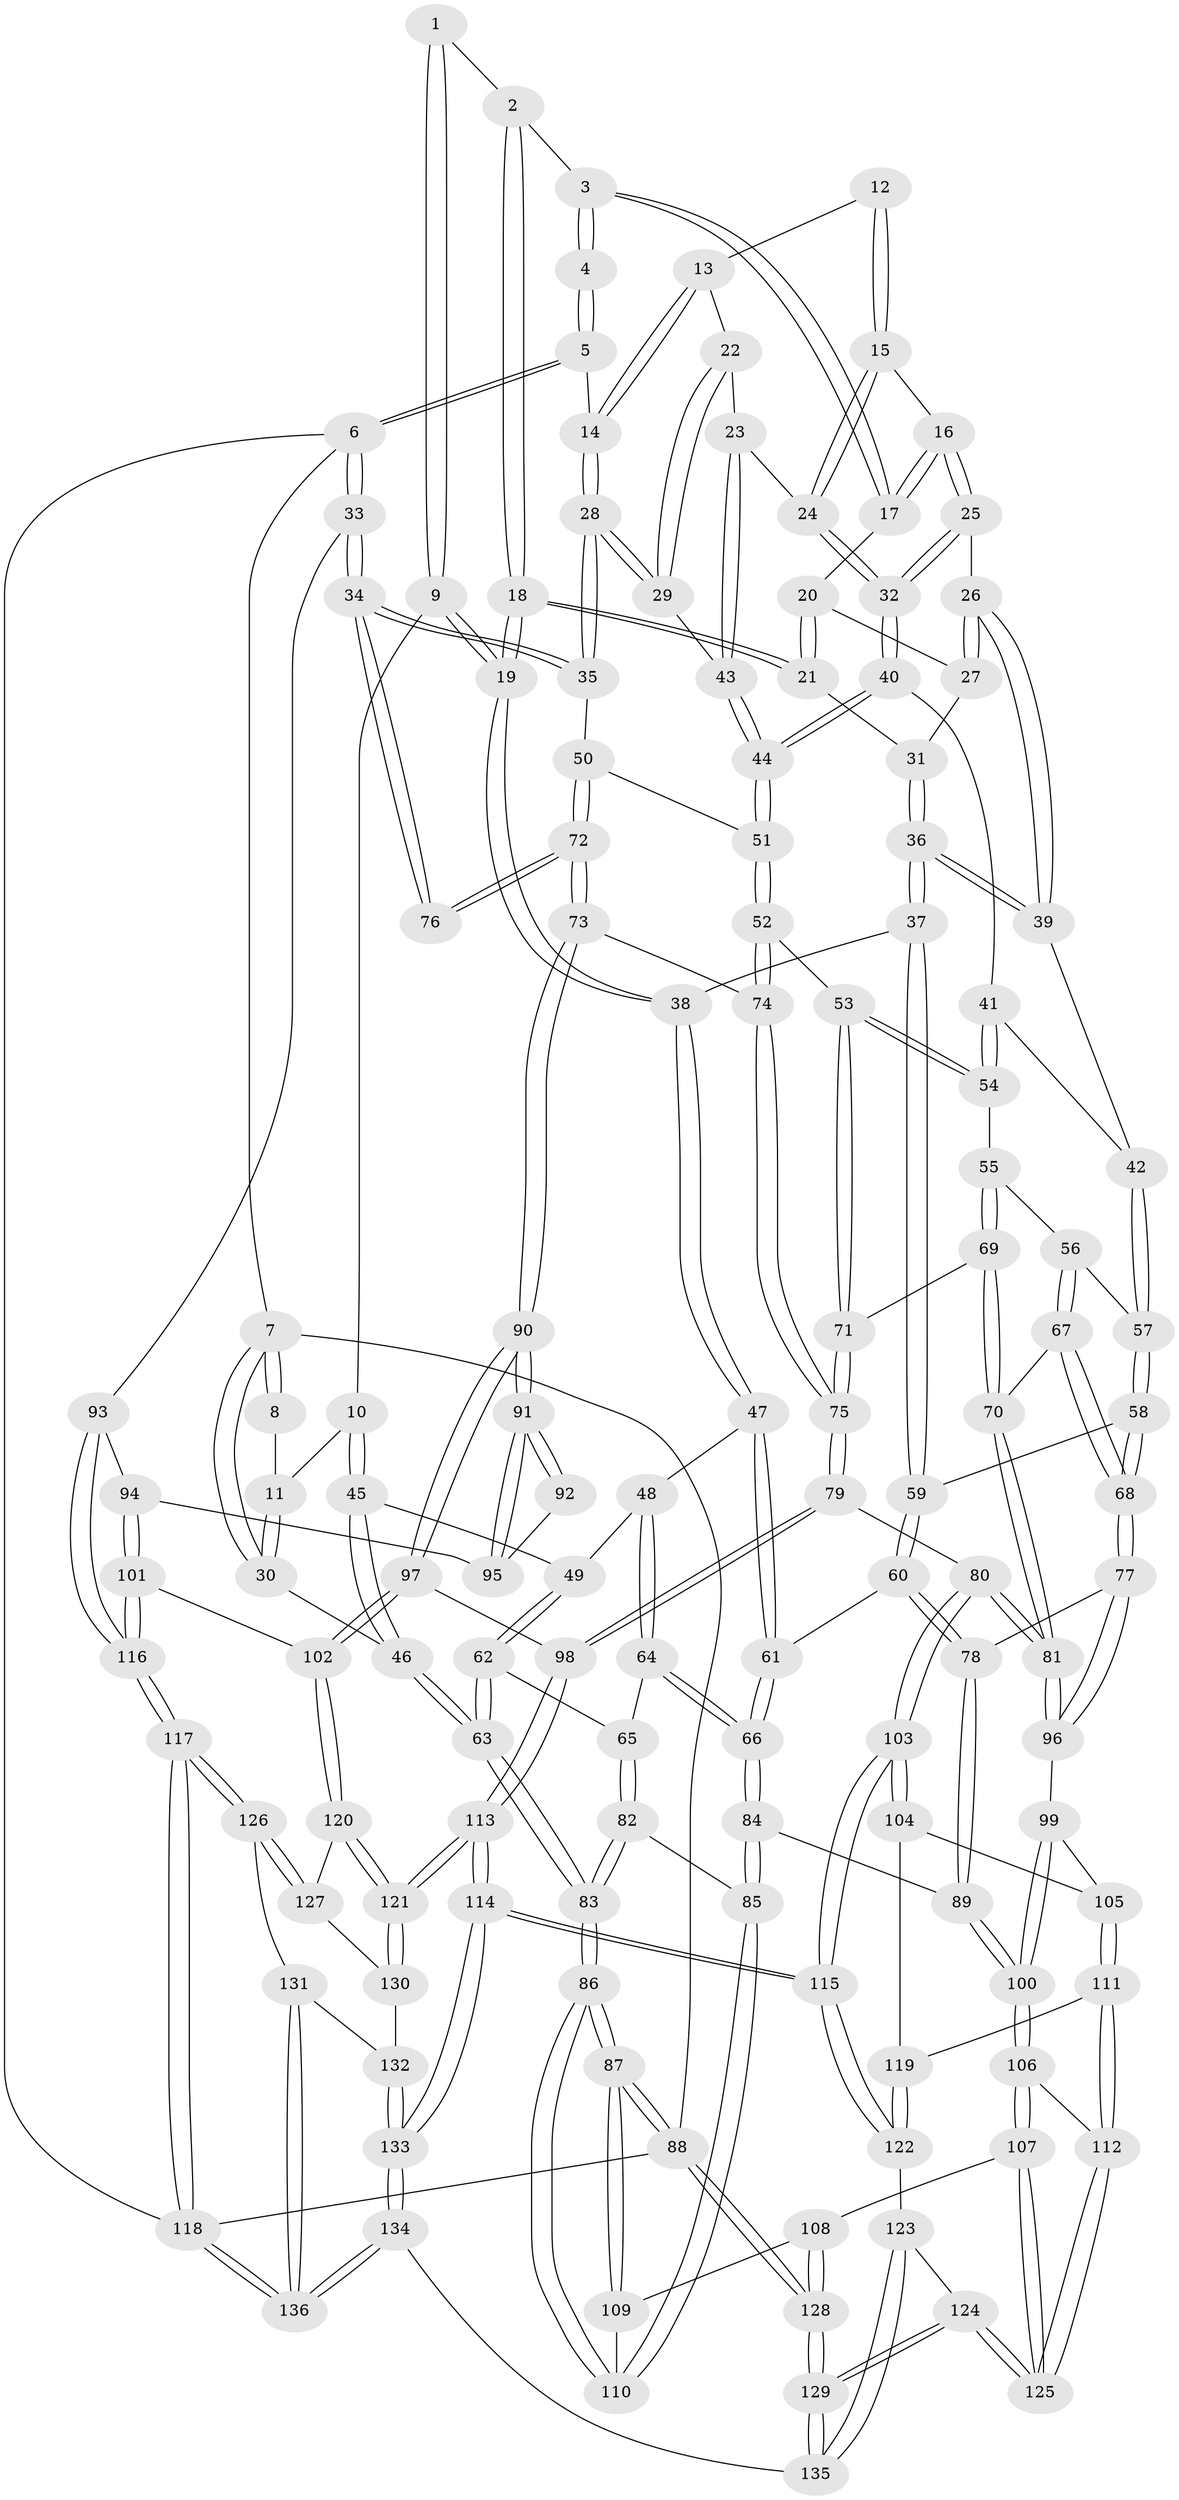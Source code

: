 // Generated by graph-tools (version 1.1) at 2025/03/03/09/25 03:03:27]
// undirected, 136 vertices, 337 edges
graph export_dot {
graph [start="1"]
  node [color=gray90,style=filled];
  1 [pos="+0.2137913224554378+0"];
  2 [pos="+0.3420478361592039+0"];
  3 [pos="+0.3784154024743227+0"];
  4 [pos="+0.6691658861434886+0"];
  5 [pos="+1+0"];
  6 [pos="+1+0"];
  7 [pos="+0+0"];
  8 [pos="+0.12900555796305144+0"];
  9 [pos="+0.13348251012959272+0.18409563763900896"];
  10 [pos="+0.12334676514177771+0.1824043349786518"];
  11 [pos="+0.06302634575021367+0.10696973704418472"];
  12 [pos="+0.6749527019908352+0"];
  13 [pos="+0.7692653395711707+0.04484477733605066"];
  14 [pos="+0.8844567163203143+0.12086211305135115"];
  15 [pos="+0.618333146710835+0.10475807787437319"];
  16 [pos="+0.46999741510173476+0.1132684336333335"];
  17 [pos="+0.40308679587664314+0"];
  18 [pos="+0.2515285350241216+0.14101477416974117"];
  19 [pos="+0.17970873353293104+0.21179987496410166"];
  20 [pos="+0.3662750535268969+0.10421967426047711"];
  21 [pos="+0.31455823827531953+0.1583602423812449"];
  22 [pos="+0.7523439199180973+0.11052100614090882"];
  23 [pos="+0.6492896354946737+0.16432630320565753"];
  24 [pos="+0.6209955317727406+0.11777558923408758"];
  25 [pos="+0.46852562414697213+0.15683932080788043"];
  26 [pos="+0.4340788429868061+0.17759306747839335"];
  27 [pos="+0.3751119957942012+0.1597196879301195"];
  28 [pos="+0.9351736722893953+0.30137194103106724"];
  29 [pos="+0.7829895903758612+0.23340730234081897"];
  30 [pos="+0+0.026845083091932065"];
  31 [pos="+0.34038722626703644+0.1788683913251632"];
  32 [pos="+0.511298886838167+0.20041237223755362"];
  33 [pos="+1+0.35623087978961054"];
  34 [pos="+0.9858975538695236+0.33093733999085095"];
  35 [pos="+0.9405200708757745+0.30725573739742607"];
  36 [pos="+0.3546233013052519+0.29852981246058996"];
  37 [pos="+0.34090249071996004+0.3054454776822627"];
  38 [pos="+0.1995601586065692+0.2637758488939278"];
  39 [pos="+0.36316216110327526+0.29724134122697493"];
  40 [pos="+0.5442693929209693+0.28408420891724795"];
  41 [pos="+0.5349161628273184+0.2895629295710359"];
  42 [pos="+0.40836192738279065+0.30932350180334534"];
  43 [pos="+0.6629972988790828+0.23164318591791072"];
  44 [pos="+0.607041670959713+0.2946556598361223"];
  45 [pos="+0.011123182912213838+0.2302256282817762"];
  46 [pos="+0+0.22506195366490478"];
  47 [pos="+0.1716301184706834+0.31837342081029774"];
  48 [pos="+0.11545695900212671+0.36836899885606184"];
  49 [pos="+0.07272209254542988+0.3648099619832951"];
  50 [pos="+0.7243391534357914+0.3906300273537331"];
  51 [pos="+0.6468156468482543+0.3840839379919776"];
  52 [pos="+0.6462292058290982+0.3853030173285021"];
  53 [pos="+0.5697211168783997+0.4341933837252315"];
  54 [pos="+0.49815303409498474+0.4106394876187007"];
  55 [pos="+0.4784498384223601+0.4219619895702746"];
  56 [pos="+0.46311578204353526+0.4180820204249327"];
  57 [pos="+0.453818846495388+0.4136146169017761"];
  58 [pos="+0.3488604896753453+0.4525247165225331"];
  59 [pos="+0.3247847527683189+0.44014784185969913"];
  60 [pos="+0.28666916318760943+0.4606479431804793"];
  61 [pos="+0.2608986466426983+0.4563514813746577"];
  62 [pos="+0+0.40289058784330667"];
  63 [pos="+0+0.4051433082646742"];
  64 [pos="+0.13103215108061098+0.4519359178250675"];
  65 [pos="+0.06532894365776391+0.4941430358385346"];
  66 [pos="+0.17299364074100393+0.4859499659674029"];
  67 [pos="+0.41373725201208716+0.5066219288806477"];
  68 [pos="+0.39667101958628515+0.5102187564010247"];
  69 [pos="+0.4901354733574448+0.4926860337349608"];
  70 [pos="+0.47936552192732446+0.5055885002776714"];
  71 [pos="+0.552663673540957+0.4911377276660447"];
  72 [pos="+0.752637941796126+0.508006404551447"];
  73 [pos="+0.7386160956954911+0.5399154347354468"];
  74 [pos="+0.6563869988552549+0.5163431409901967"];
  75 [pos="+0.5987999541857194+0.5571468427950339"];
  76 [pos="+0.9101639820061659+0.4145788495590495"];
  77 [pos="+0.39296509375480776+0.5427285249110627"];
  78 [pos="+0.2804752029549501+0.5963063476599804"];
  79 [pos="+0.5824326119531964+0.602835893537313"];
  80 [pos="+0.5282501268566028+0.6393441992830856"];
  81 [pos="+0.5052404939974547+0.6251505994077945"];
  82 [pos="+0.04377802993118549+0.5664311433131901"];
  83 [pos="+0+0.5955164630333015"];
  84 [pos="+0.16291559193666783+0.6129292526604847"];
  85 [pos="+0.1382705159210182+0.6255861572513581"];
  86 [pos="+0+0.6424290159599211"];
  87 [pos="+0+0.671879231626862"];
  88 [pos="+0+1"];
  89 [pos="+0.2673223394811286+0.6245403482541496"];
  90 [pos="+0.7847470918645152+0.6325362803374805"];
  91 [pos="+0.794554075074246+0.6275200917694359"];
  92 [pos="+0.8758516070473653+0.4815590173924163"];
  93 [pos="+1+0.5038695400949277"];
  94 [pos="+0.9549649159874628+0.6106424192174451"];
  95 [pos="+0.8901547333192332+0.6159254139296237"];
  96 [pos="+0.43223590168157167+0.6141954864210163"];
  97 [pos="+0.7702601680945392+0.6662347682897752"];
  98 [pos="+0.7459168309665343+0.6773900483590167"];
  99 [pos="+0.3768294268512842+0.65160934192435"];
  100 [pos="+0.28438402395514+0.6470821138307424"];
  101 [pos="+0.919464824492377+0.7274975522242589"];
  102 [pos="+0.8595938363416802+0.7652042985364191"];
  103 [pos="+0.5280582111179916+0.7602016804413518"];
  104 [pos="+0.4398438062919051+0.7358096895580111"];
  105 [pos="+0.39673604103571125+0.7046570780923519"];
  106 [pos="+0.28438410158490424+0.6475531017368032"];
  107 [pos="+0.16272231528504796+0.7831362837871412"];
  108 [pos="+0.12110930171526667+0.7764936406840255"];
  109 [pos="+0.11510628879028437+0.7472283081696155"];
  110 [pos="+0.1164697923953734+0.6877963299744843"];
  111 [pos="+0.34100938027616995+0.7548433650512657"];
  112 [pos="+0.2993518203500164+0.7491169493953084"];
  113 [pos="+0.6191903491154424+0.843871589950655"];
  114 [pos="+0.5975203595481456+0.8566393141406228"];
  115 [pos="+0.5568789392827322+0.832874161938677"];
  116 [pos="+1+0.7945877188999333"];
  117 [pos="+1+1"];
  118 [pos="+1+1"];
  119 [pos="+0.36649189077851435+0.7714384732648749"];
  120 [pos="+0.8644069613762747+0.8027065870523624"];
  121 [pos="+0.6468913836352691+0.8455874296589656"];
  122 [pos="+0.4197208399770841+0.8748544061412308"];
  123 [pos="+0.39908764788601553+0.8893596211004288"];
  124 [pos="+0.2901299491965439+0.8976811567354983"];
  125 [pos="+0.2577054143562051+0.8150483407249367"];
  126 [pos="+0.9601588503233904+0.9033332613326357"];
  127 [pos="+0.875805058989422+0.8277973725066133"];
  128 [pos="+0+1"];
  129 [pos="+0.025594532454595583+1"];
  130 [pos="+0.7936403735928623+0.8864284589782702"];
  131 [pos="+0.8133886296944913+0.952401170602834"];
  132 [pos="+0.795090197377384+0.9311031326049449"];
  133 [pos="+0.616635555532893+0.9618403358248655"];
  134 [pos="+0.6233544528579176+1"];
  135 [pos="+0.4450100446125369+1"];
  136 [pos="+0.7366143978129075+1"];
  1 -- 2;
  1 -- 9;
  1 -- 9;
  2 -- 3;
  2 -- 18;
  2 -- 18;
  3 -- 4;
  3 -- 4;
  3 -- 17;
  3 -- 17;
  4 -- 5;
  4 -- 5;
  5 -- 6;
  5 -- 6;
  5 -- 14;
  6 -- 7;
  6 -- 33;
  6 -- 33;
  6 -- 118;
  7 -- 8;
  7 -- 8;
  7 -- 30;
  7 -- 30;
  7 -- 88;
  8 -- 11;
  9 -- 10;
  9 -- 19;
  9 -- 19;
  10 -- 11;
  10 -- 45;
  10 -- 45;
  11 -- 30;
  11 -- 30;
  12 -- 13;
  12 -- 15;
  12 -- 15;
  13 -- 14;
  13 -- 14;
  13 -- 22;
  14 -- 28;
  14 -- 28;
  15 -- 16;
  15 -- 24;
  15 -- 24;
  16 -- 17;
  16 -- 17;
  16 -- 25;
  16 -- 25;
  17 -- 20;
  18 -- 19;
  18 -- 19;
  18 -- 21;
  18 -- 21;
  19 -- 38;
  19 -- 38;
  20 -- 21;
  20 -- 21;
  20 -- 27;
  21 -- 31;
  22 -- 23;
  22 -- 29;
  22 -- 29;
  23 -- 24;
  23 -- 43;
  23 -- 43;
  24 -- 32;
  24 -- 32;
  25 -- 26;
  25 -- 32;
  25 -- 32;
  26 -- 27;
  26 -- 27;
  26 -- 39;
  26 -- 39;
  27 -- 31;
  28 -- 29;
  28 -- 29;
  28 -- 35;
  28 -- 35;
  29 -- 43;
  30 -- 46;
  31 -- 36;
  31 -- 36;
  32 -- 40;
  32 -- 40;
  33 -- 34;
  33 -- 34;
  33 -- 93;
  34 -- 35;
  34 -- 35;
  34 -- 76;
  34 -- 76;
  35 -- 50;
  36 -- 37;
  36 -- 37;
  36 -- 39;
  36 -- 39;
  37 -- 38;
  37 -- 59;
  37 -- 59;
  38 -- 47;
  38 -- 47;
  39 -- 42;
  40 -- 41;
  40 -- 44;
  40 -- 44;
  41 -- 42;
  41 -- 54;
  41 -- 54;
  42 -- 57;
  42 -- 57;
  43 -- 44;
  43 -- 44;
  44 -- 51;
  44 -- 51;
  45 -- 46;
  45 -- 46;
  45 -- 49;
  46 -- 63;
  46 -- 63;
  47 -- 48;
  47 -- 61;
  47 -- 61;
  48 -- 49;
  48 -- 64;
  48 -- 64;
  49 -- 62;
  49 -- 62;
  50 -- 51;
  50 -- 72;
  50 -- 72;
  51 -- 52;
  51 -- 52;
  52 -- 53;
  52 -- 74;
  52 -- 74;
  53 -- 54;
  53 -- 54;
  53 -- 71;
  53 -- 71;
  54 -- 55;
  55 -- 56;
  55 -- 69;
  55 -- 69;
  56 -- 57;
  56 -- 67;
  56 -- 67;
  57 -- 58;
  57 -- 58;
  58 -- 59;
  58 -- 68;
  58 -- 68;
  59 -- 60;
  59 -- 60;
  60 -- 61;
  60 -- 78;
  60 -- 78;
  61 -- 66;
  61 -- 66;
  62 -- 63;
  62 -- 63;
  62 -- 65;
  63 -- 83;
  63 -- 83;
  64 -- 65;
  64 -- 66;
  64 -- 66;
  65 -- 82;
  65 -- 82;
  66 -- 84;
  66 -- 84;
  67 -- 68;
  67 -- 68;
  67 -- 70;
  68 -- 77;
  68 -- 77;
  69 -- 70;
  69 -- 70;
  69 -- 71;
  70 -- 81;
  70 -- 81;
  71 -- 75;
  71 -- 75;
  72 -- 73;
  72 -- 73;
  72 -- 76;
  72 -- 76;
  73 -- 74;
  73 -- 90;
  73 -- 90;
  74 -- 75;
  74 -- 75;
  75 -- 79;
  75 -- 79;
  77 -- 78;
  77 -- 96;
  77 -- 96;
  78 -- 89;
  78 -- 89;
  79 -- 80;
  79 -- 98;
  79 -- 98;
  80 -- 81;
  80 -- 81;
  80 -- 103;
  80 -- 103;
  81 -- 96;
  81 -- 96;
  82 -- 83;
  82 -- 83;
  82 -- 85;
  83 -- 86;
  83 -- 86;
  84 -- 85;
  84 -- 85;
  84 -- 89;
  85 -- 110;
  85 -- 110;
  86 -- 87;
  86 -- 87;
  86 -- 110;
  86 -- 110;
  87 -- 88;
  87 -- 88;
  87 -- 109;
  87 -- 109;
  88 -- 128;
  88 -- 128;
  88 -- 118;
  89 -- 100;
  89 -- 100;
  90 -- 91;
  90 -- 91;
  90 -- 97;
  90 -- 97;
  91 -- 92;
  91 -- 92;
  91 -- 95;
  91 -- 95;
  92 -- 95;
  93 -- 94;
  93 -- 116;
  93 -- 116;
  94 -- 95;
  94 -- 101;
  94 -- 101;
  96 -- 99;
  97 -- 98;
  97 -- 102;
  97 -- 102;
  98 -- 113;
  98 -- 113;
  99 -- 100;
  99 -- 100;
  99 -- 105;
  100 -- 106;
  100 -- 106;
  101 -- 102;
  101 -- 116;
  101 -- 116;
  102 -- 120;
  102 -- 120;
  103 -- 104;
  103 -- 104;
  103 -- 115;
  103 -- 115;
  104 -- 105;
  104 -- 119;
  105 -- 111;
  105 -- 111;
  106 -- 107;
  106 -- 107;
  106 -- 112;
  107 -- 108;
  107 -- 125;
  107 -- 125;
  108 -- 109;
  108 -- 128;
  108 -- 128;
  109 -- 110;
  111 -- 112;
  111 -- 112;
  111 -- 119;
  112 -- 125;
  112 -- 125;
  113 -- 114;
  113 -- 114;
  113 -- 121;
  113 -- 121;
  114 -- 115;
  114 -- 115;
  114 -- 133;
  114 -- 133;
  115 -- 122;
  115 -- 122;
  116 -- 117;
  116 -- 117;
  117 -- 118;
  117 -- 118;
  117 -- 126;
  117 -- 126;
  118 -- 136;
  118 -- 136;
  119 -- 122;
  119 -- 122;
  120 -- 121;
  120 -- 121;
  120 -- 127;
  121 -- 130;
  121 -- 130;
  122 -- 123;
  123 -- 124;
  123 -- 135;
  123 -- 135;
  124 -- 125;
  124 -- 125;
  124 -- 129;
  124 -- 129;
  126 -- 127;
  126 -- 127;
  126 -- 131;
  127 -- 130;
  128 -- 129;
  128 -- 129;
  129 -- 135;
  129 -- 135;
  130 -- 132;
  131 -- 132;
  131 -- 136;
  131 -- 136;
  132 -- 133;
  132 -- 133;
  133 -- 134;
  133 -- 134;
  134 -- 135;
  134 -- 136;
  134 -- 136;
}

